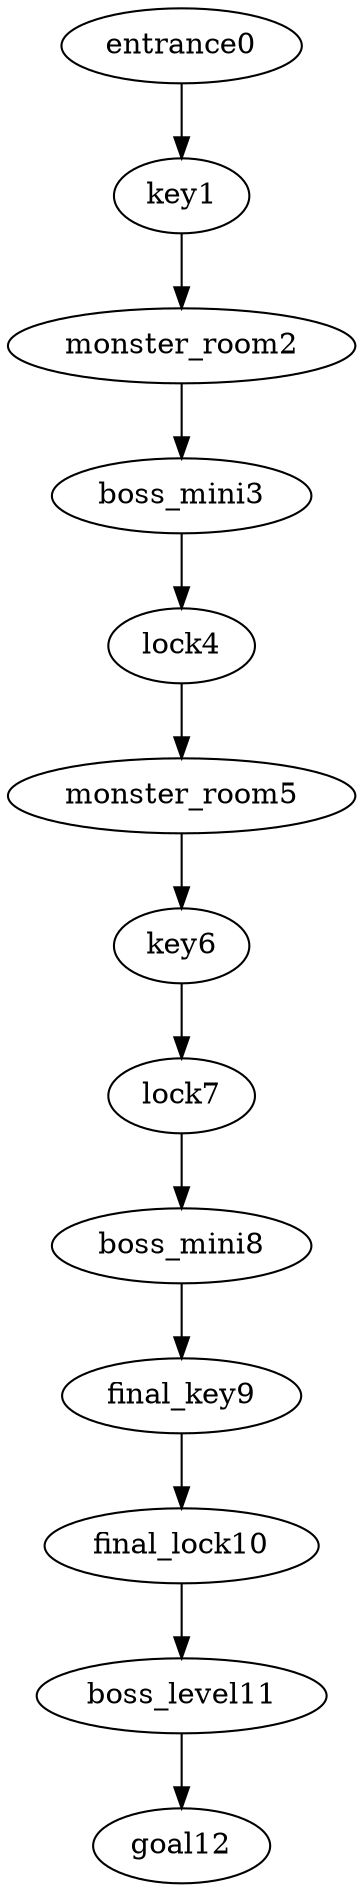 digraph mission {
entrance0 -> key1
key1 -> monster_room2
monster_room2 -> boss_mini3
boss_mini3 -> lock4
lock4 -> monster_room5
monster_room5 -> key6
key6 -> lock7
lock7 -> boss_mini8
boss_mini8 -> final_key9
final_key9 -> final_lock10
final_lock10 -> boss_level11
boss_level11 -> goal12
}